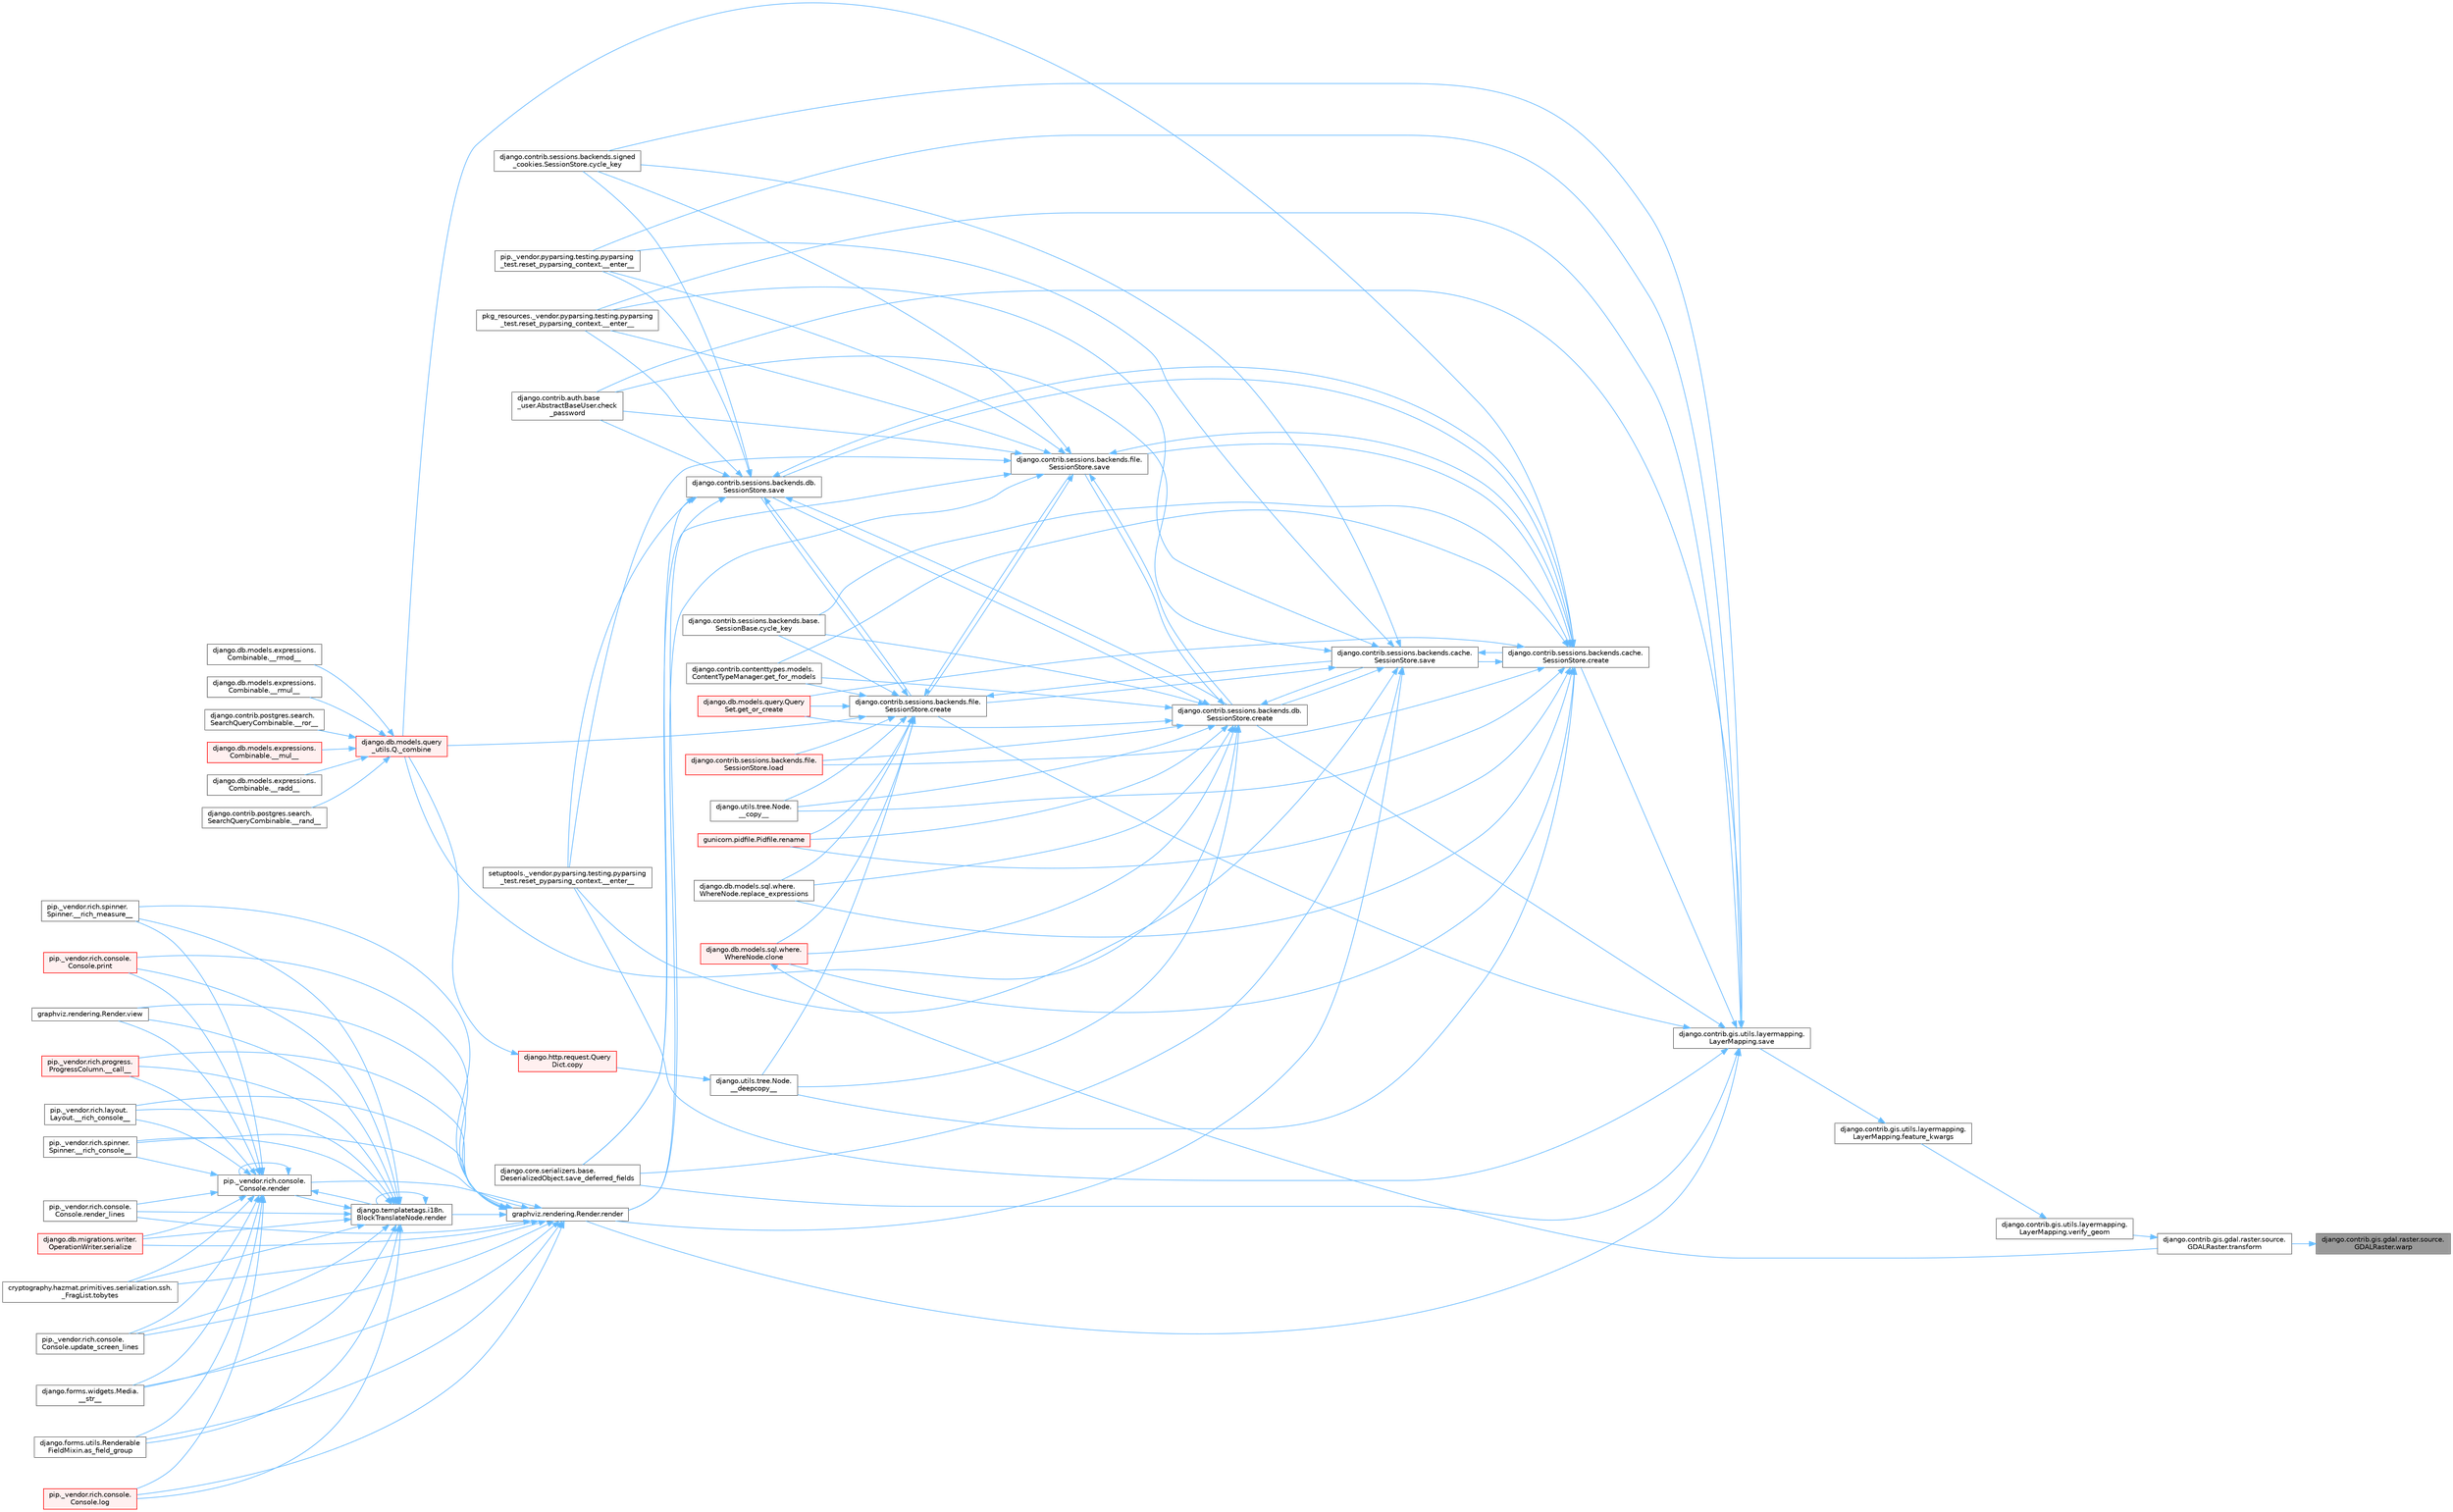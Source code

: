 digraph "django.contrib.gis.gdal.raster.source.GDALRaster.warp"
{
 // LATEX_PDF_SIZE
  bgcolor="transparent";
  edge [fontname=Helvetica,fontsize=10,labelfontname=Helvetica,labelfontsize=10];
  node [fontname=Helvetica,fontsize=10,shape=box,height=0.2,width=0.4];
  rankdir="RL";
  Node1 [id="Node000001",label="django.contrib.gis.gdal.raster.source.\lGDALRaster.warp",height=0.2,width=0.4,color="gray40", fillcolor="grey60", style="filled", fontcolor="black",tooltip=" "];
  Node1 -> Node2 [id="edge1_Node000001_Node000002",dir="back",color="steelblue1",style="solid",tooltip=" "];
  Node2 [id="Node000002",label="django.contrib.gis.gdal.raster.source.\lGDALRaster.transform",height=0.2,width=0.4,color="grey40", fillcolor="white", style="filled",URL="$classdjango_1_1contrib_1_1gis_1_1gdal_1_1raster_1_1source_1_1_g_d_a_l_raster.html#ac5283a9f9f3834181470dffd8dcddbd0",tooltip=" "];
  Node2 -> Node3 [id="edge2_Node000002_Node000003",dir="back",color="steelblue1",style="solid",tooltip=" "];
  Node3 [id="Node000003",label="django.contrib.gis.utils.layermapping.\lLayerMapping.verify_geom",height=0.2,width=0.4,color="grey40", fillcolor="white", style="filled",URL="$classdjango_1_1contrib_1_1gis_1_1utils_1_1layermapping_1_1_layer_mapping.html#af91521785f7bfa0738fa8b3c0056f823",tooltip=" "];
  Node3 -> Node4 [id="edge3_Node000003_Node000004",dir="back",color="steelblue1",style="solid",tooltip=" "];
  Node4 [id="Node000004",label="django.contrib.gis.utils.layermapping.\lLayerMapping.feature_kwargs",height=0.2,width=0.4,color="grey40", fillcolor="white", style="filled",URL="$classdjango_1_1contrib_1_1gis_1_1utils_1_1layermapping_1_1_layer_mapping.html#a2e4aa507355c0e3b3da72dde9a9284b0",tooltip=" "];
  Node4 -> Node5 [id="edge4_Node000004_Node000005",dir="back",color="steelblue1",style="solid",tooltip=" "];
  Node5 [id="Node000005",label="django.contrib.gis.utils.layermapping.\lLayerMapping.save",height=0.2,width=0.4,color="grey40", fillcolor="white", style="filled",URL="$classdjango_1_1contrib_1_1gis_1_1utils_1_1layermapping_1_1_layer_mapping.html#a1a9d38ca8cbbb0a16d032c0bd52b671d",tooltip=" "];
  Node5 -> Node6 [id="edge5_Node000005_Node000006",dir="back",color="steelblue1",style="solid",tooltip=" "];
  Node6 [id="Node000006",label="pip._vendor.pyparsing.testing.pyparsing\l_test.reset_pyparsing_context.__enter__",height=0.2,width=0.4,color="grey40", fillcolor="white", style="filled",URL="$classpip_1_1__vendor_1_1pyparsing_1_1testing_1_1pyparsing__test_1_1reset__pyparsing__context.html#a3d39d97a0d95a9b46c987e6dff52b7c0",tooltip=" "];
  Node5 -> Node7 [id="edge6_Node000005_Node000007",dir="back",color="steelblue1",style="solid",tooltip=" "];
  Node7 [id="Node000007",label="pkg_resources._vendor.pyparsing.testing.pyparsing\l_test.reset_pyparsing_context.__enter__",height=0.2,width=0.4,color="grey40", fillcolor="white", style="filled",URL="$classpkg__resources_1_1__vendor_1_1pyparsing_1_1testing_1_1pyparsing__test_1_1reset__pyparsing__context.html#a8d8360c033ccc7296fb9323a07cdeb25",tooltip=" "];
  Node5 -> Node8 [id="edge7_Node000005_Node000008",dir="back",color="steelblue1",style="solid",tooltip=" "];
  Node8 [id="Node000008",label="setuptools._vendor.pyparsing.testing.pyparsing\l_test.reset_pyparsing_context.__enter__",height=0.2,width=0.4,color="grey40", fillcolor="white", style="filled",URL="$classsetuptools_1_1__vendor_1_1pyparsing_1_1testing_1_1pyparsing__test_1_1reset__pyparsing__context.html#a436e2ea8355c86505c8cfdae81714c7c",tooltip=" "];
  Node5 -> Node9 [id="edge8_Node000005_Node000009",dir="back",color="steelblue1",style="solid",tooltip=" "];
  Node9 [id="Node000009",label="django.contrib.auth.base\l_user.AbstractBaseUser.check\l_password",height=0.2,width=0.4,color="grey40", fillcolor="white", style="filled",URL="$classdjango_1_1contrib_1_1auth_1_1base__user_1_1_abstract_base_user.html#aaa9bb7fa5353bc1917dbd7f87b63321a",tooltip=" "];
  Node5 -> Node10 [id="edge9_Node000005_Node000010",dir="back",color="steelblue1",style="solid",tooltip=" "];
  Node10 [id="Node000010",label="django.contrib.sessions.backends.cache.\lSessionStore.create",height=0.2,width=0.4,color="grey40", fillcolor="white", style="filled",URL="$classdjango_1_1contrib_1_1sessions_1_1backends_1_1cache_1_1_session_store.html#a38c9efbdb5115fd1820ae198b767c39c",tooltip=" "];
  Node10 -> Node11 [id="edge10_Node000010_Node000011",dir="back",color="steelblue1",style="solid",tooltip=" "];
  Node11 [id="Node000011",label="django.utils.tree.Node.\l__copy__",height=0.2,width=0.4,color="grey40", fillcolor="white", style="filled",URL="$classdjango_1_1utils_1_1tree_1_1_node.html#abae878f6b4500b8b241c23d8fac46e63",tooltip=" "];
  Node10 -> Node12 [id="edge11_Node000010_Node000012",dir="back",color="steelblue1",style="solid",tooltip=" "];
  Node12 [id="Node000012",label="django.utils.tree.Node.\l__deepcopy__",height=0.2,width=0.4,color="grey40", fillcolor="white", style="filled",URL="$classdjango_1_1utils_1_1tree_1_1_node.html#a38840c46ded3963808edbeec90765d6b",tooltip=" "];
  Node12 -> Node13 [id="edge12_Node000012_Node000013",dir="back",color="steelblue1",style="solid",tooltip=" "];
  Node13 [id="Node000013",label="django.http.request.Query\lDict.copy",height=0.2,width=0.4,color="red", fillcolor="#FFF0F0", style="filled",URL="$classdjango_1_1http_1_1request_1_1_query_dict.html#ada9e4956e62868c5587b9ffde7b358b5",tooltip=" "];
  Node13 -> Node155 [id="edge13_Node000013_Node000155",dir="back",color="steelblue1",style="solid",tooltip=" "];
  Node155 [id="Node000155",label="django.db.models.query\l_utils.Q._combine",height=0.2,width=0.4,color="red", fillcolor="#FFF0F0", style="filled",URL="$classdjango_1_1db_1_1models_1_1query__utils_1_1_q.html#ade621b98231b73615e1aa3a726560c55",tooltip=" "];
  Node155 -> Node156 [id="edge14_Node000155_Node000156",dir="back",color="steelblue1",style="solid",tooltip=" "];
  Node156 [id="Node000156",label="django.db.models.expressions.\lCombinable.__mul__",height=0.2,width=0.4,color="red", fillcolor="#FFF0F0", style="filled",URL="$classdjango_1_1db_1_1models_1_1expressions_1_1_combinable.html#a18670e03ec4b2fc0eafb0782602b72ec",tooltip=" "];
  Node155 -> Node160 [id="edge15_Node000155_Node000160",dir="back",color="steelblue1",style="solid",tooltip=" "];
  Node160 [id="Node000160",label="django.db.models.expressions.\lCombinable.__radd__",height=0.2,width=0.4,color="grey40", fillcolor="white", style="filled",URL="$classdjango_1_1db_1_1models_1_1expressions_1_1_combinable.html#a4872efab02abfbe2d20977469210ce25",tooltip=" "];
  Node155 -> Node161 [id="edge16_Node000155_Node000161",dir="back",color="steelblue1",style="solid",tooltip=" "];
  Node161 [id="Node000161",label="django.contrib.postgres.search.\lSearchQueryCombinable.__rand__",height=0.2,width=0.4,color="grey40", fillcolor="white", style="filled",URL="$classdjango_1_1contrib_1_1postgres_1_1search_1_1_search_query_combinable.html#a3d51899b7ac9564232b005aa65bec114",tooltip=" "];
  Node155 -> Node162 [id="edge17_Node000155_Node000162",dir="back",color="steelblue1",style="solid",tooltip=" "];
  Node162 [id="Node000162",label="django.db.models.expressions.\lCombinable.__rmod__",height=0.2,width=0.4,color="grey40", fillcolor="white", style="filled",URL="$classdjango_1_1db_1_1models_1_1expressions_1_1_combinable.html#ad32e5e96bab77dd57e3337a156c5de39",tooltip=" "];
  Node155 -> Node163 [id="edge18_Node000155_Node000163",dir="back",color="steelblue1",style="solid",tooltip=" "];
  Node163 [id="Node000163",label="django.db.models.expressions.\lCombinable.__rmul__",height=0.2,width=0.4,color="grey40", fillcolor="white", style="filled",URL="$classdjango_1_1db_1_1models_1_1expressions_1_1_combinable.html#adfde700eec6b9ea280e9fec3e202acab",tooltip=" "];
  Node155 -> Node164 [id="edge19_Node000155_Node000164",dir="back",color="steelblue1",style="solid",tooltip=" "];
  Node164 [id="Node000164",label="django.contrib.postgres.search.\lSearchQueryCombinable.__ror__",height=0.2,width=0.4,color="grey40", fillcolor="white", style="filled",URL="$classdjango_1_1contrib_1_1postgres_1_1search_1_1_search_query_combinable.html#ac5984f052629ae58cd73a90c852fe22c",tooltip=" "];
  Node10 -> Node155 [id="edge20_Node000010_Node000155",dir="back",color="steelblue1",style="solid",tooltip=" "];
  Node10 -> Node303 [id="edge21_Node000010_Node000303",dir="back",color="steelblue1",style="solid",tooltip=" "];
  Node303 [id="Node000303",label="django.db.models.sql.where.\lWhereNode.clone",height=0.2,width=0.4,color="red", fillcolor="#FFF0F0", style="filled",URL="$classdjango_1_1db_1_1models_1_1sql_1_1where_1_1_where_node.html#a0faff63950b774ce4ad391ea1f6b6d2c",tooltip=" "];
  Node303 -> Node2 [id="edge22_Node000303_Node000002",dir="back",color="steelblue1",style="solid",tooltip=" "];
  Node10 -> Node33 [id="edge23_Node000010_Node000033",dir="back",color="steelblue1",style="solid",tooltip=" "];
  Node33 [id="Node000033",label="django.contrib.sessions.backends.base.\lSessionBase.cycle_key",height=0.2,width=0.4,color="grey40", fillcolor="white", style="filled",URL="$classdjango_1_1contrib_1_1sessions_1_1backends_1_1base_1_1_session_base.html#a6955e9bebe4e5b7d463bccfcf9181016",tooltip=" "];
  Node10 -> Node337 [id="edge24_Node000010_Node000337",dir="back",color="steelblue1",style="solid",tooltip=" "];
  Node337 [id="Node000337",label="django.contrib.contenttypes.models.\lContentTypeManager.get_for_models",height=0.2,width=0.4,color="grey40", fillcolor="white", style="filled",URL="$classdjango_1_1contrib_1_1contenttypes_1_1models_1_1_content_type_manager.html#a541a2e215680799739b6f8c1b19ddda4",tooltip=" "];
  Node10 -> Node338 [id="edge25_Node000010_Node000338",dir="back",color="steelblue1",style="solid",tooltip=" "];
  Node338 [id="Node000338",label="django.db.models.query.Query\lSet.get_or_create",height=0.2,width=0.4,color="red", fillcolor="#FFF0F0", style="filled",URL="$classdjango_1_1db_1_1models_1_1query_1_1_query_set.html#a0f727927ec4d1b9f3087b831cc911c59",tooltip=" "];
  Node10 -> Node320 [id="edge26_Node000010_Node000320",dir="back",color="steelblue1",style="solid",tooltip=" "];
  Node320 [id="Node000320",label="django.contrib.sessions.backends.file.\lSessionStore.load",height=0.2,width=0.4,color="red", fillcolor="#FFF0F0", style="filled",URL="$classdjango_1_1contrib_1_1sessions_1_1backends_1_1file_1_1_session_store.html#a408fa63512306fbaa7bbb62742f0295f",tooltip=" "];
  Node10 -> Node340 [id="edge27_Node000010_Node000340",dir="back",color="steelblue1",style="solid",tooltip=" "];
  Node340 [id="Node000340",label="gunicorn.pidfile.Pidfile.rename",height=0.2,width=0.4,color="red", fillcolor="#FFF0F0", style="filled",URL="$classgunicorn_1_1pidfile_1_1_pidfile.html#af03623bf56b92f594700ba5e5f25bc76",tooltip=" "];
  Node10 -> Node342 [id="edge28_Node000010_Node000342",dir="back",color="steelblue1",style="solid",tooltip=" "];
  Node342 [id="Node000342",label="django.db.models.sql.where.\lWhereNode.replace_expressions",height=0.2,width=0.4,color="grey40", fillcolor="white", style="filled",URL="$classdjango_1_1db_1_1models_1_1sql_1_1where_1_1_where_node.html#a1cc3580a7f4a51605b52ae4a9653b3ac",tooltip=" "];
  Node10 -> Node343 [id="edge29_Node000010_Node000343",dir="back",color="steelblue1",style="solid",tooltip=" "];
  Node343 [id="Node000343",label="django.contrib.sessions.backends.cache.\lSessionStore.save",height=0.2,width=0.4,color="grey40", fillcolor="white", style="filled",URL="$classdjango_1_1contrib_1_1sessions_1_1backends_1_1cache_1_1_session_store.html#a67e81d959c24e3a84b1e755a9a861c53",tooltip=" "];
  Node343 -> Node6 [id="edge30_Node000343_Node000006",dir="back",color="steelblue1",style="solid",tooltip=" "];
  Node343 -> Node7 [id="edge31_Node000343_Node000007",dir="back",color="steelblue1",style="solid",tooltip=" "];
  Node343 -> Node8 [id="edge32_Node000343_Node000008",dir="back",color="steelblue1",style="solid",tooltip=" "];
  Node343 -> Node9 [id="edge33_Node000343_Node000009",dir="back",color="steelblue1",style="solid",tooltip=" "];
  Node343 -> Node10 [id="edge34_Node000343_Node000010",dir="back",color="steelblue1",style="solid",tooltip=" "];
  Node343 -> Node302 [id="edge35_Node000343_Node000302",dir="back",color="steelblue1",style="solid",tooltip=" "];
  Node302 [id="Node000302",label="django.contrib.sessions.backends.db.\lSessionStore.create",height=0.2,width=0.4,color="grey40", fillcolor="white", style="filled",URL="$classdjango_1_1contrib_1_1sessions_1_1backends_1_1db_1_1_session_store.html#a4a98c0168c61e75be58e279660aa6ce4",tooltip=" "];
  Node302 -> Node11 [id="edge36_Node000302_Node000011",dir="back",color="steelblue1",style="solid",tooltip=" "];
  Node302 -> Node12 [id="edge37_Node000302_Node000012",dir="back",color="steelblue1",style="solid",tooltip=" "];
  Node302 -> Node155 [id="edge38_Node000302_Node000155",dir="back",color="steelblue1",style="solid",tooltip=" "];
  Node302 -> Node303 [id="edge39_Node000302_Node000303",dir="back",color="steelblue1",style="solid",tooltip=" "];
  Node302 -> Node33 [id="edge40_Node000302_Node000033",dir="back",color="steelblue1",style="solid",tooltip=" "];
  Node302 -> Node337 [id="edge41_Node000302_Node000337",dir="back",color="steelblue1",style="solid",tooltip=" "];
  Node302 -> Node338 [id="edge42_Node000302_Node000338",dir="back",color="steelblue1",style="solid",tooltip=" "];
  Node302 -> Node320 [id="edge43_Node000302_Node000320",dir="back",color="steelblue1",style="solid",tooltip=" "];
  Node302 -> Node340 [id="edge44_Node000302_Node000340",dir="back",color="steelblue1",style="solid",tooltip=" "];
  Node302 -> Node342 [id="edge45_Node000302_Node000342",dir="back",color="steelblue1",style="solid",tooltip=" "];
  Node302 -> Node343 [id="edge46_Node000302_Node000343",dir="back",color="steelblue1",style="solid",tooltip=" "];
  Node302 -> Node301 [id="edge47_Node000302_Node000301",dir="back",color="steelblue1",style="solid",tooltip=" "];
  Node301 [id="Node000301",label="django.contrib.sessions.backends.db.\lSessionStore.save",height=0.2,width=0.4,color="grey40", fillcolor="white", style="filled",URL="$classdjango_1_1contrib_1_1sessions_1_1backends_1_1db_1_1_session_store.html#a68a6b4f159bd3dc969ec80b34c1622af",tooltip=" "];
  Node301 -> Node6 [id="edge48_Node000301_Node000006",dir="back",color="steelblue1",style="solid",tooltip=" "];
  Node301 -> Node7 [id="edge49_Node000301_Node000007",dir="back",color="steelblue1",style="solid",tooltip=" "];
  Node301 -> Node8 [id="edge50_Node000301_Node000008",dir="back",color="steelblue1",style="solid",tooltip=" "];
  Node301 -> Node9 [id="edge51_Node000301_Node000009",dir="back",color="steelblue1",style="solid",tooltip=" "];
  Node301 -> Node10 [id="edge52_Node000301_Node000010",dir="back",color="steelblue1",style="solid",tooltip=" "];
  Node301 -> Node302 [id="edge53_Node000301_Node000302",dir="back",color="steelblue1",style="solid",tooltip=" "];
  Node301 -> Node336 [id="edge54_Node000301_Node000336",dir="back",color="steelblue1",style="solid",tooltip=" "];
  Node336 [id="Node000336",label="django.contrib.sessions.backends.file.\lSessionStore.create",height=0.2,width=0.4,color="grey40", fillcolor="white", style="filled",URL="$classdjango_1_1contrib_1_1sessions_1_1backends_1_1file_1_1_session_store.html#a6624db6a37dfff490f837047e0a60dda",tooltip=" "];
  Node336 -> Node11 [id="edge55_Node000336_Node000011",dir="back",color="steelblue1",style="solid",tooltip=" "];
  Node336 -> Node12 [id="edge56_Node000336_Node000012",dir="back",color="steelblue1",style="solid",tooltip=" "];
  Node336 -> Node155 [id="edge57_Node000336_Node000155",dir="back",color="steelblue1",style="solid",tooltip=" "];
  Node336 -> Node303 [id="edge58_Node000336_Node000303",dir="back",color="steelblue1",style="solid",tooltip=" "];
  Node336 -> Node33 [id="edge59_Node000336_Node000033",dir="back",color="steelblue1",style="solid",tooltip=" "];
  Node336 -> Node337 [id="edge60_Node000336_Node000337",dir="back",color="steelblue1",style="solid",tooltip=" "];
  Node336 -> Node338 [id="edge61_Node000336_Node000338",dir="back",color="steelblue1",style="solid",tooltip=" "];
  Node336 -> Node320 [id="edge62_Node000336_Node000320",dir="back",color="steelblue1",style="solid",tooltip=" "];
  Node336 -> Node340 [id="edge63_Node000336_Node000340",dir="back",color="steelblue1",style="solid",tooltip=" "];
  Node336 -> Node342 [id="edge64_Node000336_Node000342",dir="back",color="steelblue1",style="solid",tooltip=" "];
  Node336 -> Node343 [id="edge65_Node000336_Node000343",dir="back",color="steelblue1",style="solid",tooltip=" "];
  Node336 -> Node301 [id="edge66_Node000336_Node000301",dir="back",color="steelblue1",style="solid",tooltip=" "];
  Node336 -> Node1127 [id="edge67_Node000336_Node001127",dir="back",color="steelblue1",style="solid",tooltip=" "];
  Node1127 [id="Node001127",label="django.contrib.sessions.backends.file.\lSessionStore.save",height=0.2,width=0.4,color="grey40", fillcolor="white", style="filled",URL="$classdjango_1_1contrib_1_1sessions_1_1backends_1_1file_1_1_session_store.html#af170f9c112376eb1627509287bf9620f",tooltip=" "];
  Node1127 -> Node6 [id="edge68_Node001127_Node000006",dir="back",color="steelblue1",style="solid",tooltip=" "];
  Node1127 -> Node7 [id="edge69_Node001127_Node000007",dir="back",color="steelblue1",style="solid",tooltip=" "];
  Node1127 -> Node8 [id="edge70_Node001127_Node000008",dir="back",color="steelblue1",style="solid",tooltip=" "];
  Node1127 -> Node9 [id="edge71_Node001127_Node000009",dir="back",color="steelblue1",style="solid",tooltip=" "];
  Node1127 -> Node10 [id="edge72_Node001127_Node000010",dir="back",color="steelblue1",style="solid",tooltip=" "];
  Node1127 -> Node302 [id="edge73_Node001127_Node000302",dir="back",color="steelblue1",style="solid",tooltip=" "];
  Node1127 -> Node336 [id="edge74_Node001127_Node000336",dir="back",color="steelblue1",style="solid",tooltip=" "];
  Node1127 -> Node344 [id="edge75_Node001127_Node000344",dir="back",color="steelblue1",style="solid",tooltip=" "];
  Node344 [id="Node000344",label="django.contrib.sessions.backends.signed\l_cookies.SessionStore.cycle_key",height=0.2,width=0.4,color="grey40", fillcolor="white", style="filled",URL="$classdjango_1_1contrib_1_1sessions_1_1backends_1_1signed__cookies_1_1_session_store.html#abf8e71313b847459c30f19e691c25a93",tooltip=" "];
  Node1127 -> Node345 [id="edge76_Node001127_Node000345",dir="back",color="steelblue1",style="solid",tooltip=" "];
  Node345 [id="Node000345",label="graphviz.rendering.Render.render",height=0.2,width=0.4,color="grey40", fillcolor="white", style="filled",URL="$classgraphviz_1_1rendering_1_1_render.html#a0249d6538d64a6b59b1bed64d4636456",tooltip=" "];
  Node345 -> Node346 [id="edge77_Node000345_Node000346",dir="back",color="steelblue1",style="solid",tooltip=" "];
  Node346 [id="Node000346",label="pip._vendor.rich.progress.\lProgressColumn.__call__",height=0.2,width=0.4,color="red", fillcolor="#FFF0F0", style="filled",URL="$classpip_1_1__vendor_1_1rich_1_1progress_1_1_progress_column.html#ae0c399be74222f949edb0fa5324cf6ea",tooltip=" "];
  Node345 -> Node347 [id="edge78_Node000345_Node000347",dir="back",color="steelblue1",style="solid",tooltip=" "];
  Node347 [id="Node000347",label="pip._vendor.rich.layout.\lLayout.__rich_console__",height=0.2,width=0.4,color="grey40", fillcolor="white", style="filled",URL="$classpip_1_1__vendor_1_1rich_1_1layout_1_1_layout.html#ac39cb3d17d2b0324ee1b0dada41a3ebd",tooltip=" "];
  Node345 -> Node348 [id="edge79_Node000345_Node000348",dir="back",color="steelblue1",style="solid",tooltip=" "];
  Node348 [id="Node000348",label="pip._vendor.rich.spinner.\lSpinner.__rich_console__",height=0.2,width=0.4,color="grey40", fillcolor="white", style="filled",URL="$classpip_1_1__vendor_1_1rich_1_1spinner_1_1_spinner.html#a6883d8dced19ac48d4dfc74f776357fd",tooltip=" "];
  Node345 -> Node349 [id="edge80_Node000345_Node000349",dir="back",color="steelblue1",style="solid",tooltip=" "];
  Node349 [id="Node000349",label="pip._vendor.rich.spinner.\lSpinner.__rich_measure__",height=0.2,width=0.4,color="grey40", fillcolor="white", style="filled",URL="$classpip_1_1__vendor_1_1rich_1_1spinner_1_1_spinner.html#a89745682c823c44a31bae8e8d07869f5",tooltip=" "];
  Node345 -> Node350 [id="edge81_Node000345_Node000350",dir="back",color="steelblue1",style="solid",tooltip=" "];
  Node350 [id="Node000350",label="django.forms.widgets.Media.\l__str__",height=0.2,width=0.4,color="grey40", fillcolor="white", style="filled",URL="$classdjango_1_1forms_1_1widgets_1_1_media.html#ae1651710548a7d9f14f036d035012d21",tooltip=" "];
  Node345 -> Node351 [id="edge82_Node000345_Node000351",dir="back",color="steelblue1",style="solid",tooltip=" "];
  Node351 [id="Node000351",label="django.forms.utils.Renderable\lFieldMixin.as_field_group",height=0.2,width=0.4,color="grey40", fillcolor="white", style="filled",URL="$classdjango_1_1forms_1_1utils_1_1_renderable_field_mixin.html#a1e9a1b4f790ea694431554267fd5d74c",tooltip=" "];
  Node345 -> Node352 [id="edge83_Node000345_Node000352",dir="back",color="steelblue1",style="solid",tooltip=" "];
  Node352 [id="Node000352",label="pip._vendor.rich.console.\lConsole.log",height=0.2,width=0.4,color="red", fillcolor="#FFF0F0", style="filled",URL="$classpip_1_1__vendor_1_1rich_1_1console_1_1_console.html#af9c77e39f9413fc2b134c60cfa23b0f1",tooltip=" "];
  Node345 -> Node475 [id="edge84_Node000345_Node000475",dir="back",color="steelblue1",style="solid",tooltip=" "];
  Node475 [id="Node000475",label="pip._vendor.rich.console.\lConsole.print",height=0.2,width=0.4,color="red", fillcolor="#FFF0F0", style="filled",URL="$classpip_1_1__vendor_1_1rich_1_1console_1_1_console.html#af954370cdbb49236b597f2c11064549d",tooltip=" "];
  Node345 -> Node861 [id="edge85_Node000345_Node000861",dir="back",color="steelblue1",style="solid",tooltip=" "];
  Node861 [id="Node000861",label="django.templatetags.i18n.\lBlockTranslateNode.render",height=0.2,width=0.4,color="grey40", fillcolor="white", style="filled",URL="$classdjango_1_1templatetags_1_1i18n_1_1_block_translate_node.html#aaf05bebfd02c1c4b676387ada0357832",tooltip=" "];
  Node861 -> Node346 [id="edge86_Node000861_Node000346",dir="back",color="steelblue1",style="solid",tooltip=" "];
  Node861 -> Node347 [id="edge87_Node000861_Node000347",dir="back",color="steelblue1",style="solid",tooltip=" "];
  Node861 -> Node348 [id="edge88_Node000861_Node000348",dir="back",color="steelblue1",style="solid",tooltip=" "];
  Node861 -> Node349 [id="edge89_Node000861_Node000349",dir="back",color="steelblue1",style="solid",tooltip=" "];
  Node861 -> Node350 [id="edge90_Node000861_Node000350",dir="back",color="steelblue1",style="solid",tooltip=" "];
  Node861 -> Node351 [id="edge91_Node000861_Node000351",dir="back",color="steelblue1",style="solid",tooltip=" "];
  Node861 -> Node352 [id="edge92_Node000861_Node000352",dir="back",color="steelblue1",style="solid",tooltip=" "];
  Node861 -> Node475 [id="edge93_Node000861_Node000475",dir="back",color="steelblue1",style="solid",tooltip=" "];
  Node861 -> Node861 [id="edge94_Node000861_Node000861",dir="back",color="steelblue1",style="solid",tooltip=" "];
  Node861 -> Node862 [id="edge95_Node000861_Node000862",dir="back",color="steelblue1",style="solid",tooltip=" "];
  Node862 [id="Node000862",label="pip._vendor.rich.console.\lConsole.render",height=0.2,width=0.4,color="grey40", fillcolor="white", style="filled",URL="$classpip_1_1__vendor_1_1rich_1_1console_1_1_console.html#a9551b8254c573105adde80622393a938",tooltip=" "];
  Node862 -> Node346 [id="edge96_Node000862_Node000346",dir="back",color="steelblue1",style="solid",tooltip=" "];
  Node862 -> Node347 [id="edge97_Node000862_Node000347",dir="back",color="steelblue1",style="solid",tooltip=" "];
  Node862 -> Node348 [id="edge98_Node000862_Node000348",dir="back",color="steelblue1",style="solid",tooltip=" "];
  Node862 -> Node349 [id="edge99_Node000862_Node000349",dir="back",color="steelblue1",style="solid",tooltip=" "];
  Node862 -> Node350 [id="edge100_Node000862_Node000350",dir="back",color="steelblue1",style="solid",tooltip=" "];
  Node862 -> Node351 [id="edge101_Node000862_Node000351",dir="back",color="steelblue1",style="solid",tooltip=" "];
  Node862 -> Node352 [id="edge102_Node000862_Node000352",dir="back",color="steelblue1",style="solid",tooltip=" "];
  Node862 -> Node475 [id="edge103_Node000862_Node000475",dir="back",color="steelblue1",style="solid",tooltip=" "];
  Node862 -> Node861 [id="edge104_Node000862_Node000861",dir="back",color="steelblue1",style="solid",tooltip=" "];
  Node862 -> Node862 [id="edge105_Node000862_Node000862",dir="back",color="steelblue1",style="solid",tooltip=" "];
  Node862 -> Node863 [id="edge106_Node000862_Node000863",dir="back",color="steelblue1",style="solid",tooltip=" "];
  Node863 [id="Node000863",label="pip._vendor.rich.console.\lConsole.render_lines",height=0.2,width=0.4,color="grey40", fillcolor="white", style="filled",URL="$classpip_1_1__vendor_1_1rich_1_1console_1_1_console.html#a5818808a49db20c5bee6986425f96f14",tooltip=" "];
  Node862 -> Node864 [id="edge107_Node000862_Node000864",dir="back",color="steelblue1",style="solid",tooltip=" "];
  Node864 [id="Node000864",label="django.db.migrations.writer.\lOperationWriter.serialize",height=0.2,width=0.4,color="red", fillcolor="#FFF0F0", style="filled",URL="$classdjango_1_1db_1_1migrations_1_1writer_1_1_operation_writer.html#a866e8d13e1c54a35d74e9a6b0383b2f8",tooltip=" "];
  Node862 -> Node1208 [id="edge108_Node000862_Node001208",dir="back",color="steelblue1",style="solid",tooltip=" "];
  Node1208 [id="Node001208",label="cryptography.hazmat.primitives.serialization.ssh.\l_FragList.tobytes",height=0.2,width=0.4,color="grey40", fillcolor="white", style="filled",URL="$classcryptography_1_1hazmat_1_1primitives_1_1serialization_1_1ssh_1_1___frag_list.html#a195dd4e7c741624829a13af53fa3de38",tooltip=" "];
  Node862 -> Node1209 [id="edge109_Node000862_Node001209",dir="back",color="steelblue1",style="solid",tooltip=" "];
  Node1209 [id="Node001209",label="pip._vendor.rich.console.\lConsole.update_screen_lines",height=0.2,width=0.4,color="grey40", fillcolor="white", style="filled",URL="$classpip_1_1__vendor_1_1rich_1_1console_1_1_console.html#a21cfe5af86ec7533f23d45fe2969817e",tooltip=" "];
  Node862 -> Node1210 [id="edge110_Node000862_Node001210",dir="back",color="steelblue1",style="solid",tooltip=" "];
  Node1210 [id="Node001210",label="graphviz.rendering.Render.view",height=0.2,width=0.4,color="grey40", fillcolor="white", style="filled",URL="$classgraphviz_1_1rendering_1_1_render.html#a53169c422996b9a7e92b5580c13914e2",tooltip=" "];
  Node861 -> Node863 [id="edge111_Node000861_Node000863",dir="back",color="steelblue1",style="solid",tooltip=" "];
  Node861 -> Node864 [id="edge112_Node000861_Node000864",dir="back",color="steelblue1",style="solid",tooltip=" "];
  Node861 -> Node1208 [id="edge113_Node000861_Node001208",dir="back",color="steelblue1",style="solid",tooltip=" "];
  Node861 -> Node1209 [id="edge114_Node000861_Node001209",dir="back",color="steelblue1",style="solid",tooltip=" "];
  Node861 -> Node1210 [id="edge115_Node000861_Node001210",dir="back",color="steelblue1",style="solid",tooltip=" "];
  Node345 -> Node862 [id="edge116_Node000345_Node000862",dir="back",color="steelblue1",style="solid",tooltip=" "];
  Node345 -> Node863 [id="edge117_Node000345_Node000863",dir="back",color="steelblue1",style="solid",tooltip=" "];
  Node345 -> Node864 [id="edge118_Node000345_Node000864",dir="back",color="steelblue1",style="solid",tooltip=" "];
  Node345 -> Node1208 [id="edge119_Node000345_Node001208",dir="back",color="steelblue1",style="solid",tooltip=" "];
  Node345 -> Node1209 [id="edge120_Node000345_Node001209",dir="back",color="steelblue1",style="solid",tooltip=" "];
  Node345 -> Node1210 [id="edge121_Node000345_Node001210",dir="back",color="steelblue1",style="solid",tooltip=" "];
  Node1127 -> Node1128 [id="edge122_Node001127_Node001128",dir="back",color="steelblue1",style="solid",tooltip=" "];
  Node1128 [id="Node001128",label="django.core.serializers.base.\lDeserializedObject.save_deferred_fields",height=0.2,width=0.4,color="grey40", fillcolor="white", style="filled",URL="$classdjango_1_1core_1_1serializers_1_1base_1_1_deserialized_object.html#a2fd4269d14e2f58fda59335c79a582f5",tooltip=" "];
  Node301 -> Node344 [id="edge123_Node000301_Node000344",dir="back",color="steelblue1",style="solid",tooltip=" "];
  Node301 -> Node345 [id="edge124_Node000301_Node000345",dir="back",color="steelblue1",style="solid",tooltip=" "];
  Node301 -> Node1128 [id="edge125_Node000301_Node001128",dir="back",color="steelblue1",style="solid",tooltip=" "];
  Node302 -> Node1127 [id="edge126_Node000302_Node001127",dir="back",color="steelblue1",style="solid",tooltip=" "];
  Node343 -> Node336 [id="edge127_Node000343_Node000336",dir="back",color="steelblue1",style="solid",tooltip=" "];
  Node343 -> Node344 [id="edge128_Node000343_Node000344",dir="back",color="steelblue1",style="solid",tooltip=" "];
  Node343 -> Node345 [id="edge129_Node000343_Node000345",dir="back",color="steelblue1",style="solid",tooltip=" "];
  Node343 -> Node1128 [id="edge130_Node000343_Node001128",dir="back",color="steelblue1",style="solid",tooltip=" "];
  Node10 -> Node301 [id="edge131_Node000010_Node000301",dir="back",color="steelblue1",style="solid",tooltip=" "];
  Node10 -> Node1127 [id="edge132_Node000010_Node001127",dir="back",color="steelblue1",style="solid",tooltip=" "];
  Node5 -> Node302 [id="edge133_Node000005_Node000302",dir="back",color="steelblue1",style="solid",tooltip=" "];
  Node5 -> Node336 [id="edge134_Node000005_Node000336",dir="back",color="steelblue1",style="solid",tooltip=" "];
  Node5 -> Node344 [id="edge135_Node000005_Node000344",dir="back",color="steelblue1",style="solid",tooltip=" "];
  Node5 -> Node345 [id="edge136_Node000005_Node000345",dir="back",color="steelblue1",style="solid",tooltip=" "];
  Node5 -> Node1128 [id="edge137_Node000005_Node001128",dir="back",color="steelblue1",style="solid",tooltip=" "];
}
